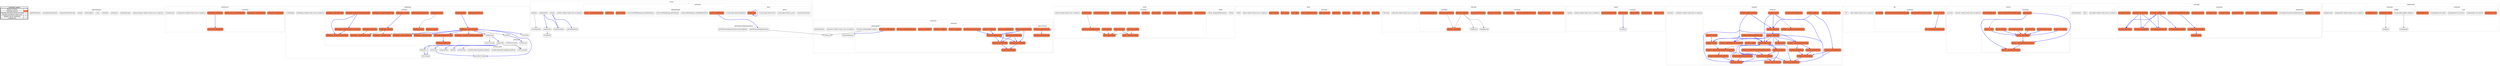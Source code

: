 digraph G {
concentrate = true;
			subgraph legend{
			rank = min;
			label = "legend";
			Legend [shape=none, margin=0, label = <
				<table cellspacing="0" cellpadding="0" border="1"><tr><td>Code2flow Legend</td></tr><tr><td>
				<table cellspacing="0">
				<tr><td>Regular function</td><td width="50px"></td></tr>
				<tr><td>Prototype method</td><td bgcolor='coral'></td></tr>
				<tr><td>Function call which returns no value</td><td>&#8594;</td></tr>
				<tr><td>Function call returns some value</td><td><font color='blue'>&#8594;</font></td></tr>
				<tr><td>Handler call on raiseEvent</td><td><font color='red'>&#8594;</font></td></tr>
                <tr><td>Callback call</td><td><font color='pink'>&#8594;</font></td></tr>
				</table></td></tr></table>
				>];}
node30 [splines=ortho shape = "rect" style = "rounded" label = "(openseadragon window frame (runs on import))" ];
node2 [splines=ortho shape = "rect" style = "rounded" label = "OpenSeadragon" ];
node6 [splines=ortho shape = "rect" style = "rounded" label = "isFunction" ];
node8 [splines=ortho shape = "rect" style = "rounded" label = "isWindow" ];
node10 [splines=ortho shape = "rect" style = "rounded" label = "type" ];
node12 [splines=ortho shape = "rect" style = "rounded" label = "isPlainObject" ];
node18 [splines=ortho shape = "rect" style = "rounded" label = "extend" ];
node21 [splines=ortho shape = "rect" style = "rounded" label = "requestAnimationFrame" ];
node23 [splines=ortho shape = "rect" style = "rounded" label = "cancelAnimationFrame" ];
node26 [splines=ortho shape = "rect" style = "rounded" label = "getOffsetParent" ];
node48 [splines=ortho shape = "rect" style = "rounded" label = "(eventsource window frame (runs on import))" ];
node35 [splines=ortho shape = "rect" style = "rounded" label = "EventSource" ];
node38 [splines=ortho shape = "rect" style = "rounded,filled" fillcolor = "coral" label = "eventsource.addHandler" ];
node40 [splines=ortho shape = "rect" style = "rounded,filled" fillcolor = "coral" label = "eventsource.removeHandler" ];
node42 [splines=ortho shape = "rect" style = "rounded,filled" fillcolor = "coral" label = "eventsource.removeAllHandlers" ];
node44 [splines=ortho shape = "rect" style = "rounded,filled" fillcolor = "coral" label = "eventsource.getHandler" ];
node46 [splines=ortho shape = "rect" style = "rounded,filled" fillcolor = "coral" label = "eventsource.raiseEvent" ];
node134 [splines=ortho shape = "rect" style = "rounded" label = "(tiledimage window frame (runs on import))" ];
node52 [splines=ortho shape = "rect" style = "rounded" label = "TiledImage" ];
node55 [splines=ortho shape = "rect" style = "rounded,filled" fillcolor = "coral" label = "tiledimage.needsDraw" ];
node57 [splines=ortho shape = "rect" style = "rounded,filled" fillcolor = "coral" label = "tiledimage._setFullyLoaded" ];
node59 [splines=ortho shape = "rect" style = "rounded,filled" fillcolor = "coral" label = "tiledimage.reset" ];
node61 [splines=ortho shape = "rect" style = "rounded,filled" fillcolor = "coral" label = "tiledimage.update" ];
node63 [splines=ortho shape = "rect" style = "rounded,filled" fillcolor = "coral" label = "tiledimage.draw" ];
node65 [splines=ortho shape = "rect" style = "rounded,filled" fillcolor = "coral" label = "tiledimage.destroy" ];
node67 [splines=ortho shape = "rect" style = "rounded,filled" fillcolor = "coral" label = "tiledimage.getBounds" ];
node69 [splines=ortho shape = "rect" style = "rounded,filled" fillcolor = "coral" label = "tiledimage.getClippedBounds" ];
node71 [splines=ortho shape = "rect" style = "rounded,filled" fillcolor = "coral" label = "tiledimage.getContentSize" ];
node73 [splines=ortho shape = "rect" style = "rounded,filled" fillcolor = "coral" label = "tiledimage._imageToViewportDelta" ];
node75 [splines=ortho shape = "rect" style = "rounded,filled" fillcolor = "coral" label = "tiledimage.imageToViewportCoordinates" ];
node77 [splines=ortho shape = "rect" style = "rounded,filled" fillcolor = "coral" label = "tiledimage.imageToViewportRectangle" ];
node79 [splines=ortho shape = "rect" style = "rounded,filled" fillcolor = "coral" label = "tiledimage._viewportToTiledImageRectangle" ];
node81 [splines=ortho shape = "rect" style = "rounded,filled" fillcolor = "coral" label = "tiledimage.viewportToImageZoom" ];
node83 [splines=ortho shape = "rect" style = "rounded,filled" fillcolor = "coral" label = "tiledimage.setPosition" ];
node85 [splines=ortho shape = "rect" style = "rounded,filled" fillcolor = "coral" label = "tiledimage.setWidth" ];
node87 [splines=ortho shape = "rect" style = "rounded,filled" fillcolor = "coral" label = "tiledimage._setScale" ];
node89 [splines=ortho shape = "rect" style = "rounded,filled" fillcolor = "coral" label = "tiledimage._updateForScale" ];
node91 [splines=ortho shape = "rect" style = "rounded,filled" fillcolor = "coral" label = "tiledimage._raiseBoundsChange" ];
node93 [splines=ortho shape = "rect" style = "rounded,filled" fillcolor = "coral" label = "tiledimage._getLevelsInterval" ];
node96 [splines=ortho shape = "rect" style = "rounded,filled" fillcolor = "coral" label = "tiledimage._updateViewport" ];
node98 [splines=ortho shape = "rect" style = "rounded,filled" fillcolor = "coral" label = "tiledimage._getCornerTiles" ];
node100 [splines=ortho shape = "rect" style = "rounded" label = "updateLevel" ];
node102 [splines=ortho shape = "rect" style = "rounded" label = "updateTile" ];
node104 [splines=ortho shape = "rect" style = "rounded" label = "getTile" ];
node106 [splines=ortho shape = "rect" style = "rounded" label = "loadTile" ];
node110 [splines=ortho shape = "rect" style = "rounded" label = "onTileLoad" ];
node109 [splines=ortho shape = "rect" style = "rounded" label = "onTileLoad.finish" ];
node116 [splines=ortho shape = "rect" style = "rounded" label = "setTileLoaded" ];
node113 [splines=ortho shape = "rect" style = "rounded" label = "setTileLoaded.getCompletionCallback" ];
node115 [splines=ortho shape = "rect" style = "rounded" label = "setTileLoaded.completionCallback" ];
node118 [splines=ortho shape = "rect" style = "rounded" label = "positionTile" ];
node120 [splines=ortho shape = "rect" style = "rounded" label = "blendTile" ];
node122 [splines=ortho shape = "rect" style = "rounded" label = "providesCoverage" ];
node124 [splines=ortho shape = "rect" style = "rounded" label = "isCovered" ];
node126 [splines=ortho shape = "rect" style = "rounded" label = "setCoverage" ];
node128 [splines=ortho shape = "rect" style = "rounded" label = "resetCoverage" ];
node130 [splines=ortho shape = "rect" style = "rounded" label = "compareTiles" ];
node132 [splines=ortho shape = "rect" style = "rounded" label = "drawTiles" ];
node193 [splines=ortho shape = "rect" style = "rounded" label = "(viewer window frame (runs on import))" ];
node143 [splines=ortho shape = "rect" style = "rounded" label = "Viewer" ];
node146 [splines=ortho shape = "rect" style = "rounded,filled" fillcolor = "coral" label = "viewer.isOpen" ];
node156 [splines=ortho shape = "rect" style = "rounded,filled" fillcolor = "coral" label = "viewer.open" ];
node149 [splines=ortho shape = "rect" style = "rounded" label = "viewer.open.checkCompletion" ];
node155 [splines=ortho shape = "rect" style = "rounded" label = "viewer.open.doOne" ];
node152 [splines=ortho shape = "rect" style = "rounded" label = "viewer.open.doOne.success" ];
node154 [splines=ortho shape = "rect" style = "rounded" label = "viewer.open.doOne.error" ];
node158 [splines=ortho shape = "rect" style = "rounded,filled" fillcolor = "coral" label = "viewer.close" ];
node167 [splines=ortho shape = "rect" style = "rounded,filled" fillcolor = "coral" label = "viewer.addTiledImage" ];
node162 [splines=ortho shape = "rect" style = "rounded" label = "viewer.addTiledImage.raiseAddItemFailed" ];
node164 [splines=ortho shape = "rect" style = "rounded" label = "viewer.addTiledImage.refreshWorld" ];
node166 [splines=ortho shape = "rect" style = "rounded" label = "viewer.addTiledImage.processReadyItems" ];
node169 [splines=ortho shape = "rect" style = "rounded,filled" fillcolor = "coral" label = "viewer._cancelPendingImages" ];
node171 [splines=ortho shape = "rect" style = "rounded" label = "_getSafeElemSize" ];
node177 [splines=ortho shape = "rect" style = "rounded" label = "getTileSourceImplementation" ];
node174 [splines=ortho shape = "rect" style = "rounded" label = "getTileSourceImplementation.waitUntilReady" ];
node181 [splines=ortho shape = "rect" style = "rounded" label = "scheduleUpdate" ];
node183 [splines=ortho shape = "rect" style = "rounded" label = "updateMulti" ];
node185 [splines=ortho shape = "rect" style = "rounded" label = "updateOnce" ];
node187 [splines=ortho shape = "rect" style = "rounded" label = "drawWorld" ];
node189 [splines=ortho shape = "rect" style = "rounded" label = "scheduleZoom" ];
node191 [splines=ortho shape = "rect" style = "rounded" label = "doZoom" ];
node232 [splines=ortho shape = "rect" style = "rounded" label = "(world window frame (runs on import))" ];
node199 [splines=ortho shape = "rect" style = "rounded" label = "World" ];
node198 [splines=ortho shape = "rect" style = "rounded" label = "World._delegatedFigureSizes" ];
node202 [splines=ortho shape = "rect" style = "rounded,filled" fillcolor = "coral" label = "world.addItem" ];
node204 [splines=ortho shape = "rect" style = "rounded,filled" fillcolor = "coral" label = "world.getItemAt" ];
node206 [splines=ortho shape = "rect" style = "rounded,filled" fillcolor = "coral" label = "world.getIndexOfItem" ];
node208 [splines=ortho shape = "rect" style = "rounded,filled" fillcolor = "coral" label = "world.getItemCount" ];
node210 [splines=ortho shape = "rect" style = "rounded,filled" fillcolor = "coral" label = "world.removeItem" ];
node212 [splines=ortho shape = "rect" style = "rounded,filled" fillcolor = "coral" label = "world.removeAll" ];
node214 [splines=ortho shape = "rect" style = "rounded,filled" fillcolor = "coral" label = "world.update" ];
node216 [splines=ortho shape = "rect" style = "rounded,filled" fillcolor = "coral" label = "world.draw" ];
node218 [splines=ortho shape = "rect" style = "rounded,filled" fillcolor = "coral" label = "world.needsDraw" ];
node220 [splines=ortho shape = "rect" style = "rounded,filled" fillcolor = "coral" label = "world.getHomeBounds" ];
node222 [splines=ortho shape = "rect" style = "rounded,filled" fillcolor = "coral" label = "world.getContentFactor" ];
node224 [splines=ortho shape = "rect" style = "rounded,filled" fillcolor = "coral" label = "world.setAutoRefigureSizes" ];
node226 [splines=ortho shape = "rect" style = "rounded,filled" fillcolor = "coral" label = "world.arrange" ];
node228 [splines=ortho shape = "rect" style = "rounded,filled" fillcolor = "coral" label = "world._figureSizes" ];
node230 [splines=ortho shape = "rect" style = "rounded,filled" fillcolor = "coral" label = "world._raiseRemoveItem" ];
node259 [splines=ortho shape = "rect" style = "rounded" label = "(point window frame (runs on import))" ];
node236 [splines=ortho shape = "rect" style = "rounded" label = "Point" ];
node239 [splines=ortho shape = "rect" style = "rounded,filled" fillcolor = "coral" label = "point.clone" ];
node241 [splines=ortho shape = "rect" style = "rounded,filled" fillcolor = "coral" label = "point.plus" ];
node243 [splines=ortho shape = "rect" style = "rounded,filled" fillcolor = "coral" label = "point.minus" ];
node245 [splines=ortho shape = "rect" style = "rounded,filled" fillcolor = "coral" label = "point.times" ];
node247 [splines=ortho shape = "rect" style = "rounded,filled" fillcolor = "coral" label = "point.divide" ];
node249 [splines=ortho shape = "rect" style = "rounded,filled" fillcolor = "coral" label = "point.distanceTo" ];
node251 [splines=ortho shape = "rect" style = "rounded,filled" fillcolor = "coral" label = "point.squaredDistanceTo" ];
node253 [splines=ortho shape = "rect" style = "rounded,filled" fillcolor = "coral" label = "point.apply" ];
node255 [splines=ortho shape = "rect" style = "rounded,filled" fillcolor = "coral" label = "point.equals" ];
node257 [splines=ortho shape = "rect" style = "rounded,filled" fillcolor = "coral" label = "point.toString" ];
node291 [splines=ortho shape = "rect" style = "rounded" label = "(tilecache window frame (runs on import))" ];
node280 [splines=ortho shape = "rect" style = "rounded" label = "TileCache" ];
node263 [splines=ortho shape = "rect" style = "rounded" label = "TileRecord" ];
node265 [splines=ortho shape = "rect" style = "rounded" label = "ImageRecord" ];
node268 [splines=ortho shape = "rect" style = "rounded,filled" fillcolor = "coral" label = "tilecache.destroy" ];
node270 [splines=ortho shape = "rect" style = "rounded,filled" fillcolor = "coral" label = "tilecache.getImage" ];
node272 [splines=ortho shape = "rect" style = "rounded,filled" fillcolor = "coral" label = "tilecache.getRenderedContext" ];
node274 [splines=ortho shape = "rect" style = "rounded,filled" fillcolor = "coral" label = "tilecache.addTile" ];
node276 [splines=ortho shape = "rect" style = "rounded,filled" fillcolor = "coral" label = "tilecache.removeTile" ];
node278 [splines=ortho shape = "rect" style = "rounded,filled" fillcolor = "coral" label = "tilecache.getTileCount" ];
node283 [splines=ortho shape = "rect" style = "rounded,filled" fillcolor = "coral" label = "tilecache.cacheTile" ];
node285 [splines=ortho shape = "rect" style = "rounded,filled" fillcolor = "coral" label = "tilecache.clearTilesFor" ];
node287 [splines=ortho shape = "rect" style = "rounded,filled" fillcolor = "coral" label = "tilecache.getImageRecord" ];
node289 [splines=ortho shape = "rect" style = "rounded,filled" fillcolor = "coral" label = "tilecache._unloadTile" ];
node337 [splines=ortho shape = "rect" style = "rounded" label = "(tilesource window frame (runs on import))" ];
node295 [splines=ortho shape = "rect" style = "rounded" label = "TileSource" ];
node298 [splines=ortho shape = "rect" style = "rounded,filled" fillcolor = "coral" label = "tilesource.getTileSize" ];
node300 [splines=ortho shape = "rect" style = "rounded,filled" fillcolor = "coral" label = "tilesource.getTileWidth" ];
node302 [splines=ortho shape = "rect" style = "rounded,filled" fillcolor = "coral" label = "tilesource.getTileHeight" ];
node307 [splines=ortho shape = "rect" style = "rounded,filled" fillcolor = "coral" label = "tilesource.getLevelScale" ];
node306 [splines=ortho shape = "rect" style = "rounded,filled" fillcolor = "coral" label = "tilesource.getLevelScale" ];
node309 [splines=ortho shape = "rect" style = "rounded,filled" fillcolor = "coral" label = "tilesource.getNumTiles" ];
node311 [splines=ortho shape = "rect" style = "rounded,filled" fillcolor = "coral" label = "tilesource.getPixelRatio" ];
node313 [splines=ortho shape = "rect" style = "rounded,filled" fillcolor = "coral" label = "tilesource.getClosestLevel" ];
node315 [splines=ortho shape = "rect" style = "rounded,filled" fillcolor = "coral" label = "tilesource.getTileAtPoint" ];
node317 [splines=ortho shape = "rect" style = "rounded,filled" fillcolor = "coral" label = "tilesource.getTileBounds" ];
node321 [splines=ortho shape = "rect" style = "rounded,filled" fillcolor = "coral" label = "tilesource.getImageInfo" ];
node320 [splines=ortho shape = "rect" style = "rounded" label = "tilesource.getImageInfo.callback" ];
node323 [splines=ortho shape = "rect" style = "rounded,filled" fillcolor = "coral" label = "tilesource.supports" ];
node325 [splines=ortho shape = "rect" style = "rounded,filled" fillcolor = "coral" label = "tilesource.configure" ];
node327 [splines=ortho shape = "rect" style = "rounded,filled" fillcolor = "coral" label = "tilesource.getTileUrl" ];
node329 [splines=ortho shape = "rect" style = "rounded,filled" fillcolor = "coral" label = "tilesource.getTileAjaxHeaders" ];
node331 [splines=ortho shape = "rect" style = "rounded,filled" fillcolor = "coral" label = "tilesource.tileExists" ];
node333 [splines=ortho shape = "rect" style = "rounded" label = "processResponse" ];
node335 [splines=ortho shape = "rect" style = "rounded" label = "determineType" ];
node359 [splines=ortho shape = "rect" style = "rounded" label = "(spring window frame (runs on import))" ];
node344 [splines=ortho shape = "rect" style = "rounded" label = "Spring" ];
node347 [splines=ortho shape = "rect" style = "rounded,filled" fillcolor = "coral" label = "spring.resetTo" ];
node349 [splines=ortho shape = "rect" style = "rounded,filled" fillcolor = "coral" label = "spring.springTo" ];
node351 [splines=ortho shape = "rect" style = "rounded,filled" fillcolor = "coral" label = "spring.shiftBy" ];
node353 [splines=ortho shape = "rect" style = "rounded,filled" fillcolor = "coral" label = "spring.update" ];
node355 [splines=ortho shape = "rect" style = "rounded,filled" fillcolor = "coral" label = "spring.isAtTargetValue" ];
node357 [splines=ortho shape = "rect" style = "rounded" label = "transform" ];
node426 [splines=ortho shape = "rect" style = "rounded" label = "(viewport window frame (runs on import))" ];
node363 [splines=ortho shape = "rect" style = "rounded" label = "Viewport" ];
node366 [splines=ortho shape = "rect" style = "rounded,filled" fillcolor = "coral" label = "viewport._setContentBounds" ];
node368 [splines=ortho shape = "rect" style = "rounded,filled" fillcolor = "coral" label = "viewport.getHomeZoom" ];
node370 [splines=ortho shape = "rect" style = "rounded,filled" fillcolor = "coral" label = "viewport.getHomeBounds" ];
node372 [splines=ortho shape = "rect" style = "rounded,filled" fillcolor = "coral" label = "viewport.goHome" ];
node374 [splines=ortho shape = "rect" style = "rounded,filled" fillcolor = "coral" label = "viewport.getMinZoom" ];
node376 [splines=ortho shape = "rect" style = "rounded,filled" fillcolor = "coral" label = "viewport.getMaxZoom" ];
node378 [splines=ortho shape = "rect" style = "rounded,filled" fillcolor = "coral" label = "viewport.getAspectRatio" ];
node380 [splines=ortho shape = "rect" style = "rounded,filled" fillcolor = "coral" label = "viewport.getContainerSize" ];
node382 [splines=ortho shape = "rect" style = "rounded,filled" fillcolor = "coral" label = "viewport.getBounds" ];
node384 [splines=ortho shape = "rect" style = "rounded,filled" fillcolor = "coral" label = "viewport.getBoundsWithMargins" ];
node386 [splines=ortho shape = "rect" style = "rounded,filled" fillcolor = "coral" label = "viewport.getCenter" ];
node388 [splines=ortho shape = "rect" style = "rounded,filled" fillcolor = "coral" label = "viewport.getZoom" ];
node390 [splines=ortho shape = "rect" style = "rounded,filled" fillcolor = "coral" label = "viewport._applyZoomConstraints" ];
node392 [splines=ortho shape = "rect" style = "rounded,filled" fillcolor = "coral" label = "viewport._applyBoundaryConstraints" ];
node394 [splines=ortho shape = "rect" style = "rounded,filled" fillcolor = "coral" label = "viewport.applyConstraints" ];
node396 [splines=ortho shape = "rect" style = "rounded,filled" fillcolor = "coral" label = "viewport._fitBounds" ];
node398 [splines=ortho shape = "rect" style = "rounded,filled" fillcolor = "coral" label = "viewport.fitBounds" ];
node400 [splines=ortho shape = "rect" style = "rounded,filled" fillcolor = "coral" label = "viewport.panTo" ];
node402 [splines=ortho shape = "rect" style = "rounded,filled" fillcolor = "coral" label = "viewport.zoomBy" ];
node404 [splines=ortho shape = "rect" style = "rounded,filled" fillcolor = "coral" label = "viewport.zoomTo" ];
node406 [splines=ortho shape = "rect" style = "rounded,filled" fillcolor = "coral" label = "viewport.resize" ];
node408 [splines=ortho shape = "rect" style = "rounded,filled" fillcolor = "coral" label = "viewport._updateContainerInnerSize" ];
node412 [splines=ortho shape = "rect" style = "rounded,filled" fillcolor = "coral" label = "viewport.update" ];
node414 [splines=ortho shape = "rect" style = "rounded,filled" fillcolor = "coral" label = "viewport._adjustCenterSpringsForZoomPoint" ];
node416 [splines=ortho shape = "rect" style = "rounded,filled" fillcolor = "coral" label = "viewport.deltaPixelsFromPoints" ];
node418 [splines=ortho shape = "rect" style = "rounded,filled" fillcolor = "coral" label = "viewport.deltaPointsFromPixels" ];
node420 [splines=ortho shape = "rect" style = "rounded,filled" fillcolor = "coral" label = "viewport.pixelFromPoint" ];
node422 [splines=ortho shape = "rect" style = "rounded,filled" fillcolor = "coral" label = "viewport._pixelFromPoint" ];
node424 [splines=ortho shape = "rect" style = "rounded,filled" fillcolor = "coral" label = "viewport.viewportToViewerElementRectangle" ];
node445 [splines=ortho shape = "rect" style = "rounded" label = "(tile window frame (runs on import))" ];
node430 [splines=ortho shape = "rect" style = "rounded" label = "Tile" ];
node433 [splines=ortho shape = "rect" style = "rounded,filled" fillcolor = "coral" label = "tile._hasTransparencyChannel" ];
node435 [splines=ortho shape = "rect" style = "rounded,filled" fillcolor = "coral" label = "tile.drawCanvas" ];
node437 [splines=ortho shape = "rect" style = "rounded,filled" fillcolor = "coral" label = "tile.getScaleForEdgeSmoothing" ];
node441 [splines=ortho shape = "rect" style = "rounded,filled" fillcolor = "coral" label = "tile.getTranslationForEdgeSmoothing" ];
node443 [splines=ortho shape = "rect" style = "rounded,filled" fillcolor = "coral" label = "tile.unload" ];
node476 [splines=ortho shape = "rect" style = "rounded" label = "(drawer window frame (runs on import))" ];
node449 [splines=ortho shape = "rect" style = "rounded" label = "Drawer" ];
node452 [splines=ortho shape = "rect" style = "rounded,filled" fillcolor = "coral" label = "drawer.clear" ];
node454 [splines=ortho shape = "rect" style = "rounded,filled" fillcolor = "coral" label = "drawer._clear" ];
node456 [splines=ortho shape = "rect" style = "rounded,filled" fillcolor = "coral" label = "drawer.viewportToDrawerRectangle" ];
node458 [splines=ortho shape = "rect" style = "rounded,filled" fillcolor = "coral" label = "drawer.drawTile" ];
node460 [splines=ortho shape = "rect" style = "rounded,filled" fillcolor = "coral" label = "drawer._getContext" ];
node462 [splines=ortho shape = "rect" style = "rounded,filled" fillcolor = "coral" label = "drawer.saveContext" ];
node464 [splines=ortho shape = "rect" style = "rounded,filled" fillcolor = "coral" label = "drawer.restoreContext" ];
node466 [splines=ortho shape = "rect" style = "rounded,filled" fillcolor = "coral" label = "drawer.setClip" ];
node468 [splines=ortho shape = "rect" style = "rounded,filled" fillcolor = "coral" label = "drawer.blendSketch" ];
node470 [splines=ortho shape = "rect" style = "rounded,filled" fillcolor = "coral" label = "drawer.getCanvasSize" ];
node472 [splines=ortho shape = "rect" style = "rounded,filled" fillcolor = "coral" label = "drawer._calculateCanvasSize" ];
node474 [splines=ortho shape = "rect" style = "rounded,filled" fillcolor = "coral" label = "drawer._calculateSketchCanvasSize" ];
node521 [splines=ortho shape = "rect" style = "rounded" label = "(rectangle window frame (runs on import))" ];
node480 [splines=ortho shape = "rect" style = "rounded" label = "Rect" ];
node482 [splines=ortho shape = "rect" style = "rounded" label = "fromSummits" ];
node485 [splines=ortho shape = "rect" style = "rounded,filled" fillcolor = "coral" label = "rectangle.clone" ];
node487 [splines=ortho shape = "rect" style = "rounded,filled" fillcolor = "coral" label = "rectangle.getAspectRatio" ];
node489 [splines=ortho shape = "rect" style = "rounded,filled" fillcolor = "coral" label = "rectangle.getTopLeft" ];
node491 [splines=ortho shape = "rect" style = "rounded,filled" fillcolor = "coral" label = "rectangle.getBottomRight" ];
node493 [splines=ortho shape = "rect" style = "rounded,filled" fillcolor = "coral" label = "rectangle.getTopRight" ];
node495 [splines=ortho shape = "rect" style = "rounded,filled" fillcolor = "coral" label = "rectangle.getBottomLeft" ];
node497 [splines=ortho shape = "rect" style = "rounded,filled" fillcolor = "coral" label = "rectangle.getCenter" ];
node499 [splines=ortho shape = "rect" style = "rounded,filled" fillcolor = "coral" label = "rectangle.getSize" ];
node501 [splines=ortho shape = "rect" style = "rounded,filled" fillcolor = "coral" label = "rectangle.equals" ];
node503 [splines=ortho shape = "rect" style = "rounded,filled" fillcolor = "coral" label = "rectangle.times" ];
node505 [splines=ortho shape = "rect" style = "rounded,filled" fillcolor = "coral" label = "rectangle.translate" ];
node509 [splines=ortho shape = "rect" style = "rounded,filled" fillcolor = "coral" label = "rectangle.intersection" ];
node508 [splines=ortho shape = "rect" style = "rounded" label = "rectangle.intersection.getIntersection" ];
node511 [splines=ortho shape = "rect" style = "rounded,filled" fillcolor = "coral" label = "rectangle._getSegments" ];
node513 [splines=ortho shape = "rect" style = "rounded,filled" fillcolor = "coral" label = "rectangle.getBoundingBox" ];
node515 [splines=ortho shape = "rect" style = "rounded,filled" fillcolor = "coral" label = "rectangle.getIntegerBoundingBox" ];
node517 [splines=ortho shape = "rect" style = "rounded,filled" fillcolor = "coral" label = "rectangle.containsPoint" ];
node519 [splines=ortho shape = "rect" style = "rounded,filled" fillcolor = "coral" label = "rectangle.toString" ];
node552 [splines=ortho shape = "rect" style = "rounded" label = "(imageloader window frame (runs on import))" ];
node540 [splines=ortho shape = "rect" style = "rounded" label = "ImageLoader" ];
node525 [splines=ortho shape = "rect" style = "rounded" label = "ImageJob" ];
node536 [splines=ortho shape = "rect" style = "rounded,filled" fillcolor = "coral" label = "imageloader.start" ];
node529 [splines=ortho shape = "rect" style = "rounded" label = "imageloader.start.onload" ];
node531 [splines=ortho shape = "rect" style = "rounded" label = "imageloader.start.onerror" ];
node535 [splines=ortho shape = "rect" style = "rounded" label = "imageloader.start.abort" ];
node538 [splines=ortho shape = "rect" style = "rounded,filled" fillcolor = "coral" label = "imageloader.finish" ];
node546 [splines=ortho shape = "rect" style = "rounded,filled" fillcolor = "coral" label = "imageloader.addJob" ];
node544 [splines=ortho shape = "rect" style = "rounded" label = "imageloader.addJob.complete" ];
node548 [splines=ortho shape = "rect" style = "rounded,filled" fillcolor = "coral" label = "imageloader.clear" ];
node550 [splines=ortho shape = "rect" style = "rounded" label = "completeJob" ];
node46 -> node44 [color="blue" penwidth="2"];
node61 -> node89;
node63 -> node96 [color="blue" penwidth="2"];
node65 -> node59;
node69 -> node67 [color="blue" penwidth="2"];
node75 -> node73 [color="blue" penwidth="2"];
node77 -> node73 [color="blue" penwidth="2"];
node77 -> node75 [color="blue" penwidth="2"];
node83 -> node91;
node85 -> node87 [color="blue" penwidth="2"];
node87 -> node89;
node87 -> node91;
node96 -> node57 [color="blue" penwidth="2"];
node96 -> node69 [color="blue" penwidth="2"];
node96 -> node79 [color="blue" penwidth="2"];
node96 -> node93 [color="blue" penwidth="2"];
node96 -> node100 [color="blue" penwidth="2"];
node96 -> node106;
node96 -> node122 [color="blue" penwidth="2"];
node96 -> node132 [color="blue" penwidth="2"];
node100 -> node102 [color="blue" penwidth="2"];
node100 -> node128;
node102 -> node104 [color="blue" penwidth="2"];
node102 -> node116;
node102 -> node118;
node102 -> node120 [color="blue" penwidth="2"];
node102 -> node124 [color="blue" penwidth="2"];
node102 -> node126 [color="blue" penwidth="2"];
node102 -> node130 [color="blue" penwidth="2"];
node106 -> node110 [color="blue" penwidth="2"];
node109 -> node116;
node120 -> node126 [color="blue" penwidth="2"];
node124 -> node122 [color="blue" penwidth="2"];
node143 -> node171 [color="blue" penwidth="2"];
node143 -> node181 [color="blue" penwidth="2"];
node156 -> node156 [color="blue" penwidth="2"];
node167 -> node177 [color="blue" penwidth="2"];
node177 -> node295;
node183 -> node181 [color="blue" penwidth="2"];
node183 -> node185 [color="blue" penwidth="2"];
node185 -> node187;
node191 -> node189;
node202 -> node228;
node210 -> node228;
node210 -> node230;
node212 -> node228;
node212 -> node230;
node224 -> node228;
node226 -> node224;
node283 -> node263;
node283 -> node265;
node283 -> node289;
node285 -> node289;
node300 -> node298 [color="blue" penwidth="2"];
node302 -> node298 [color="blue" penwidth="2"];
node307 -> node307 [color="blue" penwidth="2"];
node307 -> node306 [color="blue" penwidth="2"];
node309 -> node300 [color="blue" penwidth="2"];
node309 -> node302 [color="blue" penwidth="2"];
node313 -> node309 [color="blue" penwidth="2"];
node315 -> node300 [color="blue" penwidth="2"];
node315 -> node302 [color="blue" penwidth="2"];
node315 -> node309 [color="blue" penwidth="2"];
node317 -> node300 [color="blue" penwidth="2"];
node317 -> node302 [color="blue" penwidth="2"];
node321 -> node333 [color="blue" penwidth="2"];
node320 -> node295;
node331 -> node309 [color="blue" penwidth="2"];
node353 -> node357 [color="blue" penwidth="2"];
node368 -> node378 [color="blue" penwidth="2"];
node370 -> node368 [color="blue" penwidth="2"];
node370 -> node378 [color="blue" penwidth="2"];
node372 -> node370 [color="blue" penwidth="2"];
node372 -> node398 [color="blue" penwidth="2"];
node374 -> node368 [color="blue" penwidth="2"];
node376 -> node368 [color="blue" penwidth="2"];
node382 -> node378 [color="blue" penwidth="2"];
node382 -> node386 [color="blue" penwidth="2"];
node382 -> node388 [color="blue" penwidth="2"];
node384 -> node382 [color="blue" penwidth="2"];
node386 -> node378 [color="blue" penwidth="2"];
node386 -> node388 [color="blue" penwidth="2"];
node386 -> node420 [color="blue" penwidth="2"];
node386 -> node422 [color="blue" penwidth="2"];
node390 -> node374 [color="blue" penwidth="2"];
node390 -> node376 [color="blue" penwidth="2"];
node394 -> node382 [color="blue" penwidth="2"];
node394 -> node388 [color="blue" penwidth="2"];
node394 -> node390 [color="blue" penwidth="2"];
node394 -> node392 [color="blue" penwidth="2"];
node394 -> node398 [color="blue" penwidth="2"];
node394 -> node404 [color="blue" penwidth="2"];
node396 -> node378 [color="blue" penwidth="2"];
node396 -> node382 [color="blue" penwidth="2"];
node396 -> node386 [color="blue" penwidth="2"];
node396 -> node388 [color="blue" penwidth="2"];
node396 -> node390 [color="blue" penwidth="2"];
node396 -> node392 [color="blue" penwidth="2"];
node396 -> node400 [color="blue" penwidth="2"];
node396 -> node404 [color="blue" penwidth="2"];
node398 -> node396 [color="blue" penwidth="2"];
node402 -> node404 [color="blue" penwidth="2"];
node404 -> node414;
node406 -> node378 [color="blue" penwidth="2"];
node406 -> node382 [color="blue" penwidth="2"];
node406 -> node398 [color="blue" penwidth="2"];
node406 -> node408;
node412 -> node414;
node414 -> node418 [color="blue" penwidth="2"];
node414 -> node420 [color="blue" penwidth="2"];
node416 -> node388 [color="blue" penwidth="2"];
node418 -> node388 [color="blue" penwidth="2"];
node420 -> node382 [color="blue" penwidth="2"];
node420 -> node422 [color="blue" penwidth="2"];
node424 -> node420 [color="blue" penwidth="2"];
node435 -> node433 [color="blue" penwidth="2"];
node452 -> node454;
node452 -> node472 [color="blue" penwidth="2"];
node452 -> node474 [color="blue" penwidth="2"];
node454 -> node460 [color="blue" penwidth="2"];
node458 -> node460 [color="blue" penwidth="2"];
node460 -> node474 [color="blue" penwidth="2"];
node462 -> node460 [color="blue" penwidth="2"];
node464 -> node460 [color="blue" penwidth="2"];
node466 -> node460 [color="blue" penwidth="2"];
node470 -> node460 [color="blue" penwidth="2"];
node474 -> node472 [color="blue" penwidth="2"];
node511 -> node489 [color="blue" penwidth="2"];
node511 -> node491 [color="blue" penwidth="2"];
node511 -> node493 [color="blue" penwidth="2"];
node511 -> node495 [color="blue" penwidth="2"];
node513 -> node485 [color="blue" penwidth="2"];
node515 -> node513 [color="blue" penwidth="2"];
node517 -> node489 [color="blue" penwidth="2"];
node517 -> node493 [color="blue" penwidth="2"];
node517 -> node495 [color="blue" penwidth="2"];
node546 -> node525;
node544 -> node550;
subgraph clusteropenseadragon0{
node30 node2 node6 node8 node10 node12 node18 node21 node23 node26 node2 node6 node8 node10 node12 node18 node21 node23 node26 ;
label="openseadragon";
style=filled;
color=black;
graph[style=dotted];
};
subgraph clustereventsource31{
node48 node35 node38 node40 node42 node44 node46 node35 ;
label="eventsource";
style=filled;
color=black;
graph[style=dotted];
subgraph clusterprototype36{
node38 node40 node42 node44 node46 node38 node40 node42 node44 node46 ;
label="prototype";
style=filled;
color=black;
graph[style=dotted];
}};
subgraph clustertiledimage49{
node134 node52 node55 node57 node59 node61 node63 node65 node67 node69 node71 node73 node75 node77 node79 node81 node83 node85 node87 node89 node91 node93 node96 node98 node100 node102 node104 node106 node110 node109 node116 node113 node115 node118 node120 node122 node124 node126 node128 node130 node132 node52 node100 node102 node104 node106 node118 node120 node122 node124 node126 node128 node130 node132 ;
label="tiledimage";
style=filled;
color=black;
graph[style=dotted];
subgraph clusterprototype53{
node55 node57 node59 node61 node63 node65 node67 node69 node71 node73 node75 node77 node79 node81 node83 node85 node87 node89 node91 node93 node96 node98 node55 node57 node59 node61 node63 node65 node67 node69 node71 node73 node75 node77 node79 node81 node83 node85 node87 node89 node91 node93 node96 node98 ;
label="prototype";
style=filled;
color=black;
graph[style=dotted];
}subgraph clusteronTileLoad107{
node110 node109 node109 ;
label="onTileLoad";
style=filled;
color=black;
graph[style=dotted];
}subgraph clustersetTileLoaded111{
node116 node113 node115 node113 node115 ;
label="setTileLoaded";
style=filled;
color=black;
graph[style=dotted];
}};
subgraph clusterviewer135{
node193 node143 node146 node156 node149 node155 node152 node154 node158 node167 node162 node164 node166 node169 node171 node177 node174 node181 node183 node185 node187 node189 node191 node143 node171 node181 node183 node185 node187 node189 node191 ;
label="viewer";
style=filled;
color=black;
graph[style=dotted];
subgraph clusterprototype144{
node146 node156 node149 node155 node152 node154 node158 node167 node162 node164 node166 node169 node146 node158 node169 ;
label="prototype";
style=filled;
color=black;
graph[style=dotted];
subgraph clusteropen147{
node156 node149 node155 node152 node154 node149 ;
label="open";
style=filled;
color=black;
graph[style=dotted];
subgraph clusterdoOne150{
node155 node152 node154 node152 node154 ;
label="doOne";
style=filled;
color=black;
graph[style=dotted];
}}subgraph clusteraddTiledImage159{
node167 node162 node164 node166 node162 node164 node166 ;
label="addTiledImage";
style=filled;
color=black;
graph[style=dotted];
}}subgraph clustergetTileSourceImplementation172{
node177 node174 node174 ;
label="getTileSourceImplementation";
style=filled;
color=black;
graph[style=dotted];
}};
subgraph clusterworld194{
node232 node199 node198 node202 node204 node206 node208 node210 node212 node214 node216 node218 node220 node222 node224 node226 node228 node230 ;
label="world";
style=filled;
color=black;
graph[style=dotted];
subgraph clusterWorld196{
node199 node198 node198 ;
label="World";
style=filled;
color=black;
graph[style=dotted];
}subgraph clusterprototype200{
node202 node204 node206 node208 node210 node212 node214 node216 node218 node220 node222 node224 node226 node228 node230 node202 node204 node206 node208 node210 node212 node214 node216 node218 node220 node222 node224 node226 node228 node230 ;
label="prototype";
style=filled;
color=black;
graph[style=dotted];
}};
subgraph clusterpoint233{
node259 node236 node239 node241 node243 node245 node247 node249 node251 node253 node255 node257 node236 ;
label="point";
style=filled;
color=black;
graph[style=dotted];
subgraph clusterprototype237{
node239 node241 node243 node245 node247 node249 node251 node253 node255 node257 node239 node241 node243 node245 node247 node249 node251 node253 node255 node257 ;
label="prototype";
style=filled;
color=black;
graph[style=dotted];
}};
subgraph clustertilecache260{
node291 node280 node263 node265 node268 node270 node272 node274 node276 node278 node283 node285 node287 node289 node280 node263 node265 ;
label="tilecache";
style=filled;
color=black;
graph[style=dotted];
subgraph clusterprototype266{
node268 node270 node272 node274 node276 node278 node268 node270 node272 node274 node276 node278 ;
label="prototype";
style=filled;
color=black;
graph[style=dotted];
}subgraph clusterprototype281{
node283 node285 node287 node289 node283 node285 node287 node289 ;
label="prototype";
style=filled;
color=black;
graph[style=dotted];
}};
subgraph clustertilesource292{
node337 node295 node298 node300 node302 node307 node306 node309 node311 node313 node315 node317 node321 node320 node323 node325 node327 node329 node331 node333 node335 node295 node333 node335 ;
label="tilesource";
style=filled;
color=black;
graph[style=dotted];
subgraph clusterprototype296{
node298 node300 node302 node307 node306 node309 node311 node313 node315 node317 node321 node320 node323 node325 node327 node329 node331 node298 node300 node302 node309 node311 node313 node315 node317 node323 node325 node327 node329 node331 ;
label="prototype";
style=filled;
color=black;
graph[style=dotted];
subgraph clustergetLevelScale303{
node307 node306 node306 ;
label="getLevelScale";
style=filled;
color=black;
graph[style=dotted];
}subgraph clustergetImageInfo318{
node321 node320 node320 ;
label="getImageInfo";
style=filled;
color=black;
graph[style=dotted];
}}};
subgraph clusterspring338{
node359 node344 node347 node349 node351 node353 node355 node357 node344 node357 ;
label="spring";
style=filled;
color=black;
graph[style=dotted];
subgraph clusterprototype345{
node347 node349 node351 node353 node355 node347 node349 node351 node353 node355 ;
label="prototype";
style=filled;
color=black;
graph[style=dotted];
}};
subgraph clusterviewport360{
node426 node363 node366 node368 node370 node372 node374 node376 node378 node380 node382 node384 node386 node388 node390 node392 node394 node396 node398 node400 node402 node404 node406 node408 node412 node414 node416 node418 node420 node422 node424 node363 ;
label="viewport";
style=filled;
color=black;
graph[style=dotted];
subgraph clusterprototype364{
node366 node368 node370 node372 node374 node376 node378 node380 node382 node384 node386 node388 node390 node392 node394 node396 node398 node400 node402 node404 node406 node408 node412 node414 node416 node418 node420 node422 node424 node366 node368 node370 node372 node374 node376 node378 node380 node382 node384 node386 node388 node390 node392 node394 node396 node398 node400 node402 node404 node406 node408 node412 node414 node416 node418 node420 node422 node424 ;
label="prototype";
style=filled;
color=black;
graph[style=dotted];
}};
subgraph clustertile427{
node445 node430 node433 node435 node437 node441 node443 node430 ;
label="tile";
style=filled;
color=black;
graph[style=dotted];
subgraph clusterprototype431{
node433 node435 node437 node441 node443 node433 node435 node437 node441 node443 ;
label="prototype";
style=filled;
color=black;
graph[style=dotted];
}};
subgraph clusterdrawer446{
node476 node449 node452 node454 node456 node458 node460 node462 node464 node466 node468 node470 node472 node474 node449 ;
label="drawer";
style=filled;
color=black;
graph[style=dotted];
subgraph clusterprototype450{
node452 node454 node456 node458 node460 node462 node464 node466 node468 node470 node472 node474 node452 node454 node456 node458 node460 node462 node464 node466 node468 node470 node472 node474 ;
label="prototype";
style=filled;
color=black;
graph[style=dotted];
}};
subgraph clusterrectangle477{
node521 node480 node482 node485 node487 node489 node491 node493 node495 node497 node499 node501 node503 node505 node509 node508 node511 node513 node515 node517 node519 node480 node482 ;
label="rectangle";
style=filled;
color=black;
graph[style=dotted];
subgraph clusterprototype483{
node485 node487 node489 node491 node493 node495 node497 node499 node501 node503 node505 node509 node508 node511 node513 node515 node517 node519 node485 node487 node489 node491 node493 node495 node497 node499 node501 node503 node505 node511 node513 node515 node517 node519 ;
label="prototype";
style=filled;
color=black;
graph[style=dotted];
subgraph clusterintersection506{
node509 node508 node508 ;
label="intersection";
style=filled;
color=black;
graph[style=dotted];
}}};
subgraph clusterimageloader522{
node552 node540 node525 node536 node529 node531 node535 node538 node546 node544 node548 node550 node540 node525 node550 ;
label="imageloader";
style=filled;
color=black;
graph[style=dotted];
subgraph clusterprototype526{
node536 node529 node531 node535 node538 node538 ;
label="prototype";
style=filled;
color=black;
graph[style=dotted];
subgraph clusterstart527{
node536 node529 node531 node535 node529 node531 node535 ;
label="start";
style=filled;
color=black;
graph[style=dotted];
}}subgraph clusterprototype541{
node546 node544 node548 node548 ;
label="prototype";
style=filled;
color=black;
graph[style=dotted];
subgraph clusteraddJob542{
node546 node544 node544 ;
label="addJob";
style=filled;
color=black;
graph[style=dotted];
}}};
}